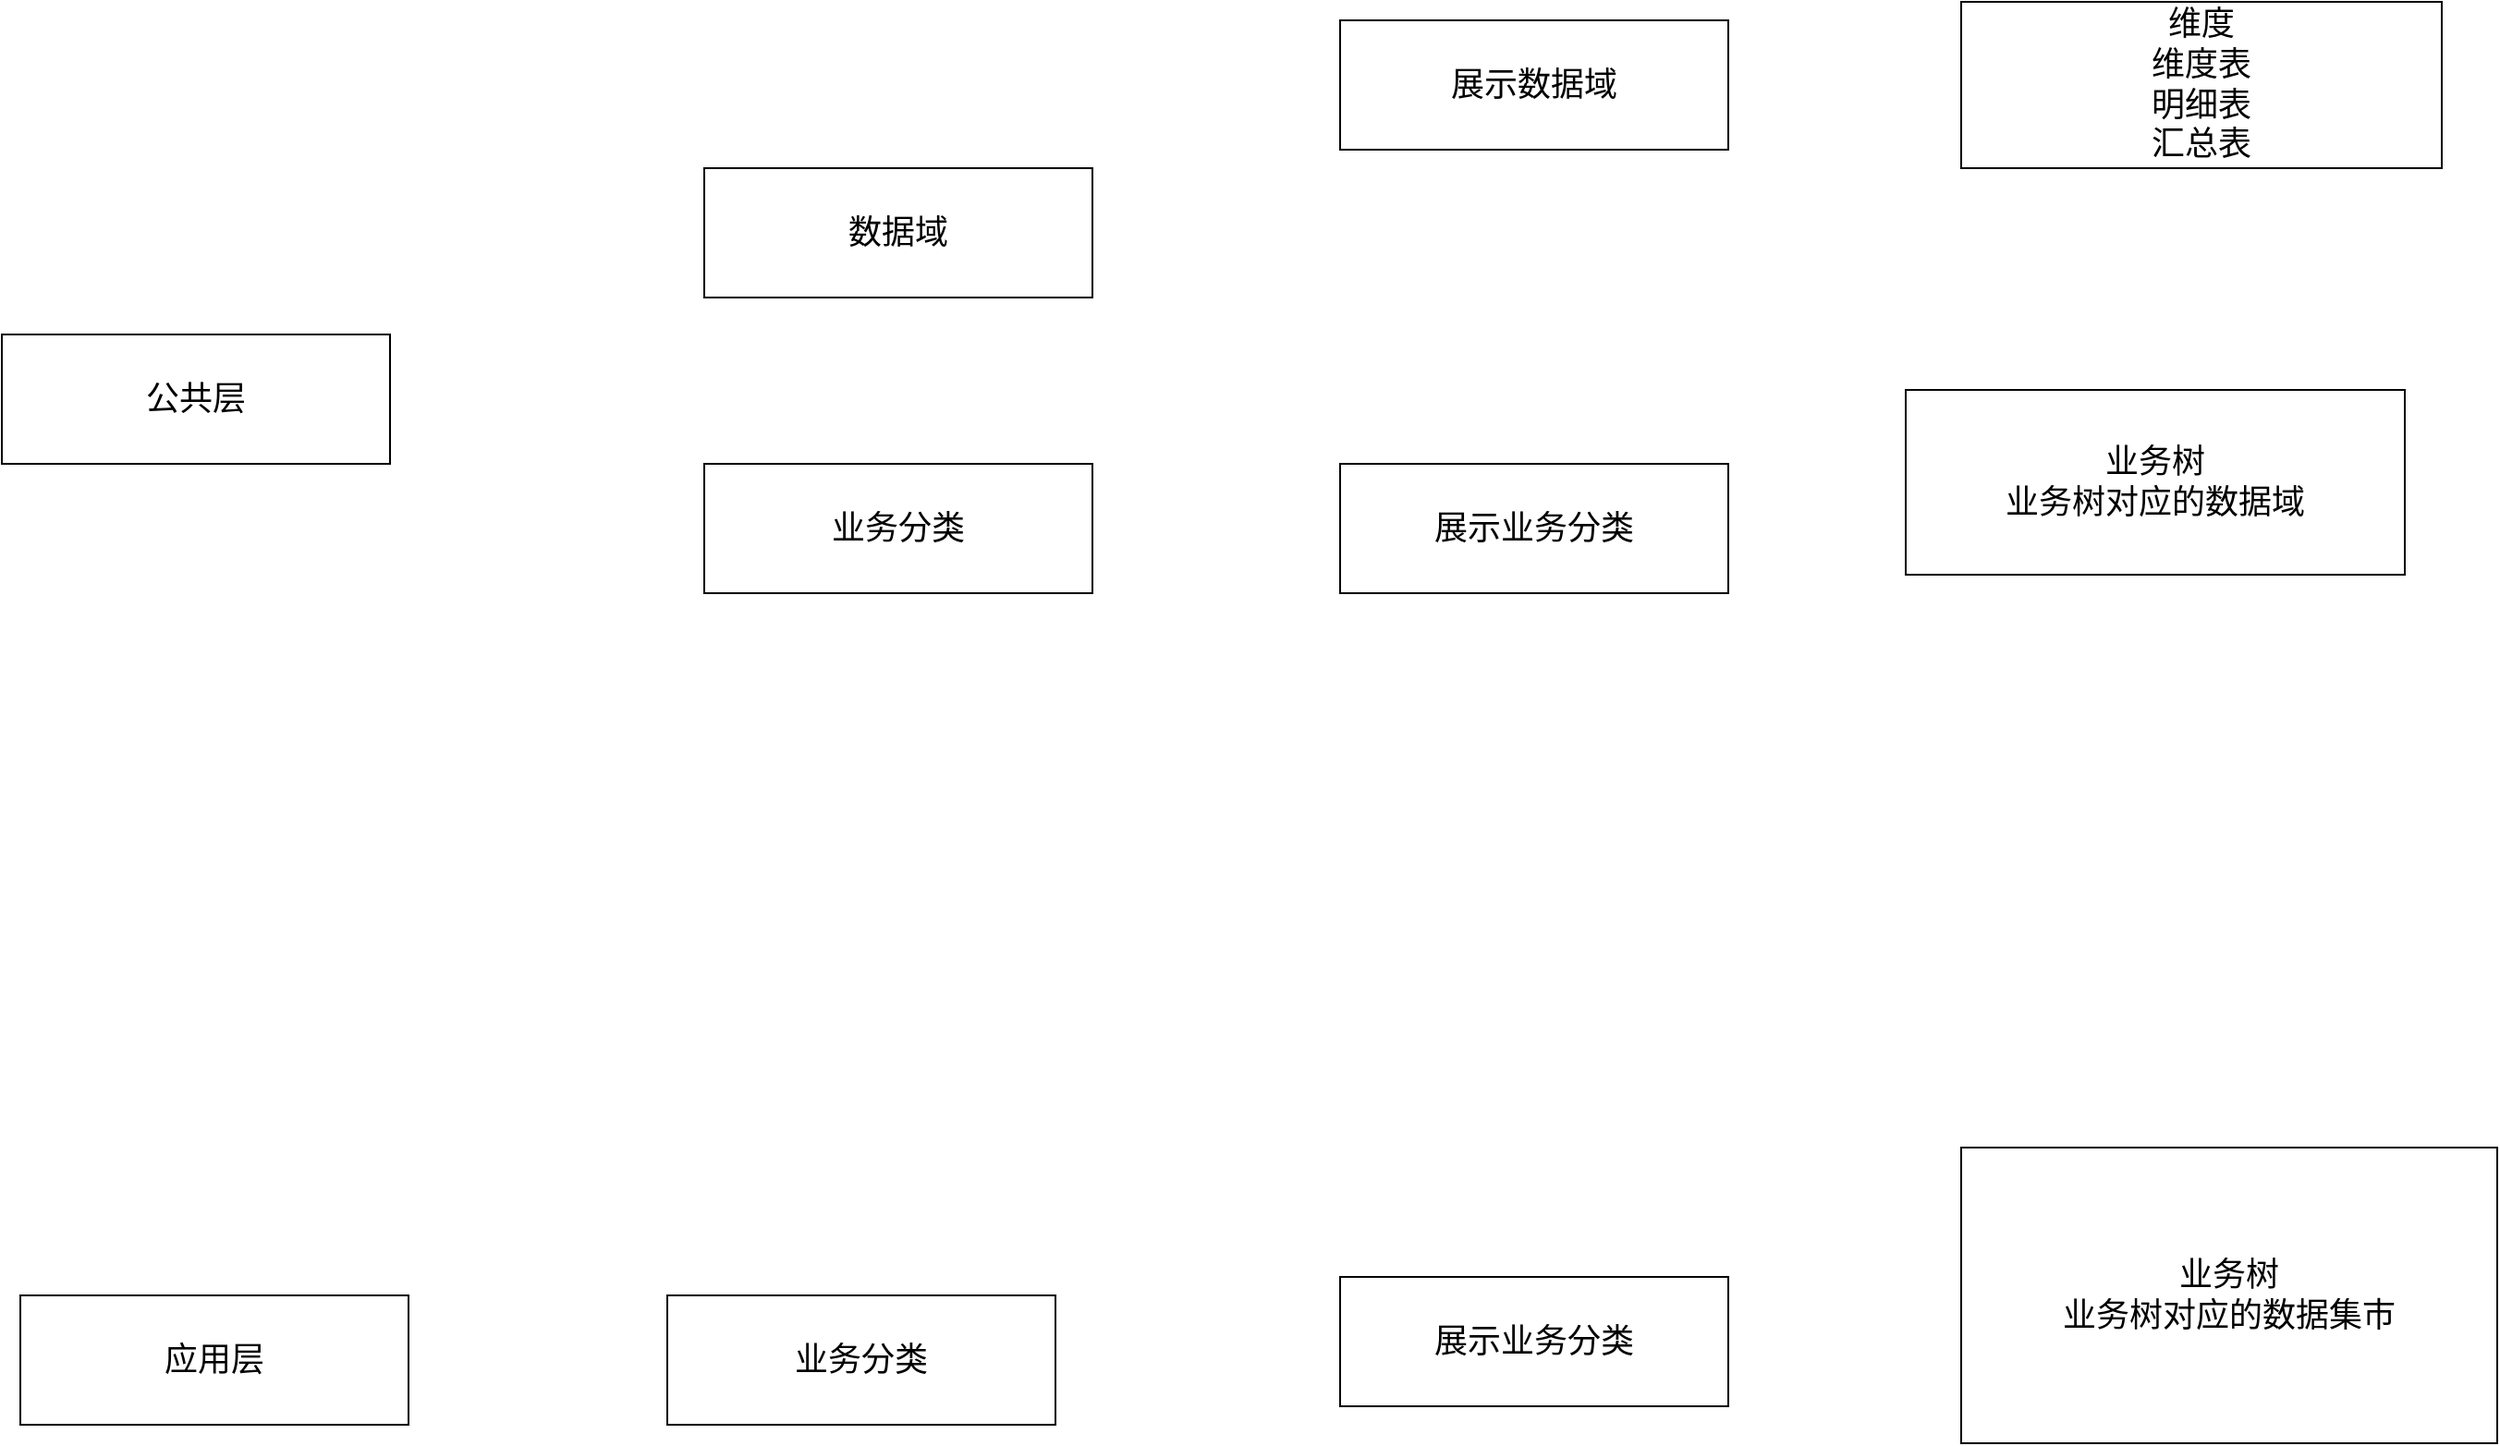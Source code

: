 <mxfile version="21.6.1" type="device">
  <diagram name="第 1 页" id="a_KoEZ19DrW7hk5J4YIL">
    <mxGraphModel dx="2418" dy="2037" grid="1" gridSize="10" guides="1" tooltips="1" connect="1" arrows="1" fold="1" page="1" pageScale="1" pageWidth="827" pageHeight="1169" math="0" shadow="0">
      <root>
        <mxCell id="0" />
        <mxCell id="1" parent="0" />
        <mxCell id="j0Q4protp5QyInQSPvly-3" value="&lt;font style=&quot;font-size: 18px;&quot;&gt;公共层&lt;/font&gt;" style="rounded=0;whiteSpace=wrap;html=1;" vertex="1" parent="1">
          <mxGeometry x="-310" y="120" width="210" height="70" as="geometry" />
        </mxCell>
        <mxCell id="j0Q4protp5QyInQSPvly-4" value="&lt;font style=&quot;font-size: 18px;&quot;&gt;数据域&lt;/font&gt;" style="rounded=0;whiteSpace=wrap;html=1;" vertex="1" parent="1">
          <mxGeometry x="70" y="30" width="210" height="70" as="geometry" />
        </mxCell>
        <mxCell id="j0Q4protp5QyInQSPvly-5" value="&lt;font style=&quot;font-size: 18px;&quot;&gt;业务分类&lt;/font&gt;" style="rounded=0;whiteSpace=wrap;html=1;" vertex="1" parent="1">
          <mxGeometry x="70" y="190" width="210" height="70" as="geometry" />
        </mxCell>
        <mxCell id="j0Q4protp5QyInQSPvly-6" value="&lt;font style=&quot;font-size: 18px;&quot;&gt;展示数据域&lt;/font&gt;" style="rounded=0;whiteSpace=wrap;html=1;" vertex="1" parent="1">
          <mxGeometry x="414" y="-50" width="210" height="70" as="geometry" />
        </mxCell>
        <mxCell id="j0Q4protp5QyInQSPvly-7" value="&lt;span style=&quot;font-size: 18px;&quot;&gt;维度&lt;br&gt;维度表&lt;br&gt;明细表&lt;br&gt;汇总表&lt;br&gt;&lt;/span&gt;" style="rounded=0;whiteSpace=wrap;html=1;" vertex="1" parent="1">
          <mxGeometry x="750" y="-60" width="260" height="90" as="geometry" />
        </mxCell>
        <mxCell id="j0Q4protp5QyInQSPvly-8" value="&lt;span style=&quot;font-size: 18px;&quot;&gt;展示业务分类&lt;/span&gt;" style="rounded=0;whiteSpace=wrap;html=1;" vertex="1" parent="1">
          <mxGeometry x="414" y="190" width="210" height="70" as="geometry" />
        </mxCell>
        <mxCell id="j0Q4protp5QyInQSPvly-9" value="&lt;span style=&quot;font-size: 18px;&quot;&gt;业务树&lt;br&gt;业务树对应的数据域&lt;br&gt;&lt;/span&gt;" style="rounded=0;whiteSpace=wrap;html=1;" vertex="1" parent="1">
          <mxGeometry x="720" y="150" width="270" height="100" as="geometry" />
        </mxCell>
        <mxCell id="j0Q4protp5QyInQSPvly-10" value="&lt;font style=&quot;font-size: 18px;&quot;&gt;应用层&lt;/font&gt;" style="rounded=0;whiteSpace=wrap;html=1;" vertex="1" parent="1">
          <mxGeometry x="-300" y="640" width="210" height="70" as="geometry" />
        </mxCell>
        <mxCell id="j0Q4protp5QyInQSPvly-11" value="&lt;font style=&quot;font-size: 18px;&quot;&gt;业务分类&lt;/font&gt;" style="rounded=0;whiteSpace=wrap;html=1;" vertex="1" parent="1">
          <mxGeometry x="50" y="640" width="210" height="70" as="geometry" />
        </mxCell>
        <mxCell id="j0Q4protp5QyInQSPvly-12" value="&lt;font style=&quot;font-size: 18px;&quot;&gt;展示业务分类&lt;/font&gt;" style="rounded=0;whiteSpace=wrap;html=1;" vertex="1" parent="1">
          <mxGeometry x="414" y="630" width="210" height="70" as="geometry" />
        </mxCell>
        <mxCell id="j0Q4protp5QyInQSPvly-13" value="&lt;font style=&quot;font-size: 18px;&quot;&gt;业务树&lt;br&gt;业务树对应的数据集市&lt;br&gt;&lt;/font&gt;" style="rounded=0;whiteSpace=wrap;html=1;" vertex="1" parent="1">
          <mxGeometry x="750" y="560" width="290" height="160" as="geometry" />
        </mxCell>
      </root>
    </mxGraphModel>
  </diagram>
</mxfile>
